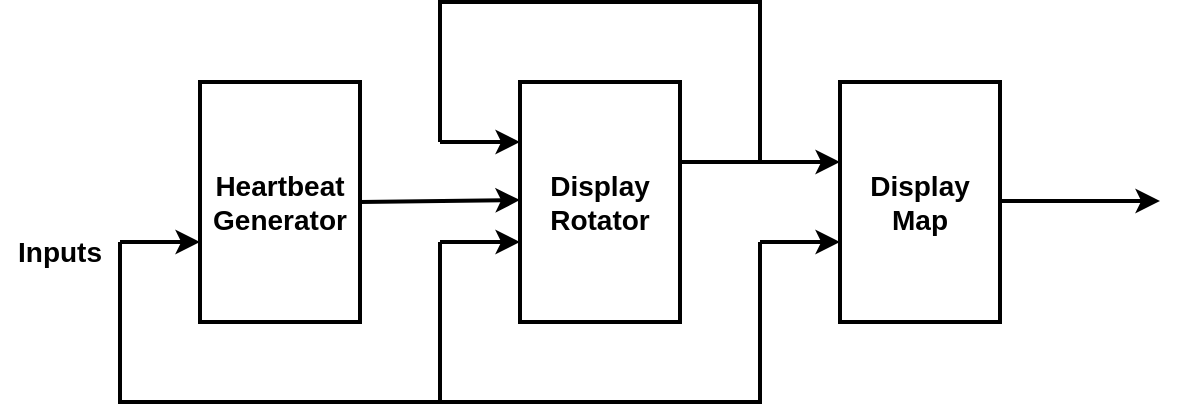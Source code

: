 <mxfile version="24.2.3" type="device">
  <diagram name="Page-1" id="YBoJNwhkK7khFyDWoVDX">
    <mxGraphModel dx="1434" dy="706" grid="1" gridSize="10" guides="1" tooltips="1" connect="1" arrows="1" fold="1" page="1" pageScale="1" pageWidth="827" pageHeight="1169" math="0" shadow="0">
      <root>
        <mxCell id="0" />
        <mxCell id="1" parent="0" />
        <mxCell id="WHi9LFwJf1gM8ZCgQW4b-1" value="Display Rotator" style="rounded=0;whiteSpace=wrap;html=1;fontStyle=1;fontSize=14;strokeWidth=2;" parent="1" vertex="1">
          <mxGeometry x="280" y="80" width="80" height="120" as="geometry" />
        </mxCell>
        <mxCell id="WHi9LFwJf1gM8ZCgQW4b-2" value="" style="endArrow=classic;html=1;rounded=0;strokeWidth=2;" parent="1" edge="1">
          <mxGeometry width="50" height="50" relative="1" as="geometry">
            <mxPoint x="240" y="160" as="sourcePoint" />
            <mxPoint x="280" y="160" as="targetPoint" />
            <Array as="points" />
          </mxGeometry>
        </mxCell>
        <mxCell id="WHi9LFwJf1gM8ZCgQW4b-3" value="Inputs" style="text;html=1;align=center;verticalAlign=middle;whiteSpace=wrap;rounded=0;fontSize=14;fontStyle=1" parent="1" vertex="1">
          <mxGeometry x="20" y="150" width="60" height="30" as="geometry" />
        </mxCell>
        <mxCell id="WHi9LFwJf1gM8ZCgQW4b-5" value="Display Map" style="rounded=0;whiteSpace=wrap;html=1;fontStyle=1;fontSize=14;strokeWidth=2;" parent="1" vertex="1">
          <mxGeometry x="440" y="80" width="80" height="120" as="geometry" />
        </mxCell>
        <mxCell id="WHi9LFwJf1gM8ZCgQW4b-6" value="" style="endArrow=none;html=1;rounded=0;strokeWidth=2;" parent="1" edge="1">
          <mxGeometry width="50" height="50" relative="1" as="geometry">
            <mxPoint x="200" y="140" as="sourcePoint" />
            <mxPoint x="200" y="140" as="targetPoint" />
          </mxGeometry>
        </mxCell>
        <mxCell id="WHi9LFwJf1gM8ZCgQW4b-7" value="" style="endArrow=none;html=1;rounded=0;strokeWidth=2;" parent="1" edge="1">
          <mxGeometry width="50" height="50" relative="1" as="geometry">
            <mxPoint x="400" y="160" as="sourcePoint" />
            <mxPoint x="240" y="160" as="targetPoint" />
            <Array as="points">
              <mxPoint x="400" y="240" />
              <mxPoint x="240" y="240" />
            </Array>
          </mxGeometry>
        </mxCell>
        <mxCell id="WHi9LFwJf1gM8ZCgQW4b-8" value="" style="endArrow=classic;html=1;rounded=0;strokeWidth=2;" parent="1" edge="1">
          <mxGeometry width="50" height="50" relative="1" as="geometry">
            <mxPoint x="360" y="120" as="sourcePoint" />
            <mxPoint x="440" y="120" as="targetPoint" />
            <Array as="points" />
          </mxGeometry>
        </mxCell>
        <mxCell id="WHi9LFwJf1gM8ZCgQW4b-9" value="" style="endArrow=classic;html=1;rounded=0;strokeWidth=2;" parent="1" edge="1">
          <mxGeometry width="50" height="50" relative="1" as="geometry">
            <mxPoint x="400" y="160" as="sourcePoint" />
            <mxPoint x="440" y="160" as="targetPoint" />
            <Array as="points" />
          </mxGeometry>
        </mxCell>
        <mxCell id="WHi9LFwJf1gM8ZCgQW4b-11" value="" style="endArrow=classic;html=1;rounded=0;strokeWidth=2;" parent="1" edge="1">
          <mxGeometry width="50" height="50" relative="1" as="geometry">
            <mxPoint x="520" y="139.5" as="sourcePoint" />
            <mxPoint x="600" y="139.5" as="targetPoint" />
            <Array as="points" />
          </mxGeometry>
        </mxCell>
        <mxCell id="WHi9LFwJf1gM8ZCgQW4b-12" value="" style="endArrow=classic;html=1;rounded=0;strokeWidth=2;" parent="1" edge="1">
          <mxGeometry width="50" height="50" relative="1" as="geometry">
            <mxPoint x="240" y="110" as="sourcePoint" />
            <mxPoint x="280" y="110" as="targetPoint" />
            <Array as="points" />
          </mxGeometry>
        </mxCell>
        <mxCell id="WHi9LFwJf1gM8ZCgQW4b-13" value="" style="endArrow=none;html=1;rounded=0;strokeWidth=2;" parent="1" edge="1">
          <mxGeometry width="50" height="50" relative="1" as="geometry">
            <mxPoint x="240" y="110" as="sourcePoint" />
            <mxPoint x="400" y="120" as="targetPoint" />
            <Array as="points">
              <mxPoint x="240" y="40" />
              <mxPoint x="400" y="40" />
            </Array>
          </mxGeometry>
        </mxCell>
        <mxCell id="n1WQRyo6NP8t6SROmvEi-2" value="&lt;div&gt;Heartbeat&lt;/div&gt;&lt;div&gt;Generator&lt;br&gt;&lt;/div&gt;" style="rounded=0;whiteSpace=wrap;html=1;fontStyle=1;fontSize=14;strokeWidth=2;" vertex="1" parent="1">
          <mxGeometry x="120" y="80" width="80" height="120" as="geometry" />
        </mxCell>
        <mxCell id="n1WQRyo6NP8t6SROmvEi-3" value="" style="endArrow=none;html=1;rounded=0;strokeWidth=2;" edge="1" parent="1">
          <mxGeometry width="50" height="50" relative="1" as="geometry">
            <mxPoint x="240" y="160" as="sourcePoint" />
            <mxPoint x="80" y="160" as="targetPoint" />
            <Array as="points">
              <mxPoint x="240" y="240" />
              <mxPoint x="80" y="240" />
            </Array>
          </mxGeometry>
        </mxCell>
        <mxCell id="n1WQRyo6NP8t6SROmvEi-4" value="" style="endArrow=classic;html=1;rounded=0;strokeWidth=2;" edge="1" parent="1">
          <mxGeometry width="50" height="50" relative="1" as="geometry">
            <mxPoint x="80" y="160" as="sourcePoint" />
            <mxPoint x="120" y="160" as="targetPoint" />
            <Array as="points" />
          </mxGeometry>
        </mxCell>
        <mxCell id="n1WQRyo6NP8t6SROmvEi-5" value="" style="endArrow=classic;html=1;rounded=0;strokeWidth=2;exitX=1;exitY=0.5;exitDx=0;exitDy=0;" edge="1" parent="1" source="n1WQRyo6NP8t6SROmvEi-2">
          <mxGeometry width="50" height="50" relative="1" as="geometry">
            <mxPoint x="240" y="139" as="sourcePoint" />
            <mxPoint x="280" y="139" as="targetPoint" />
            <Array as="points" />
          </mxGeometry>
        </mxCell>
      </root>
    </mxGraphModel>
  </diagram>
</mxfile>
